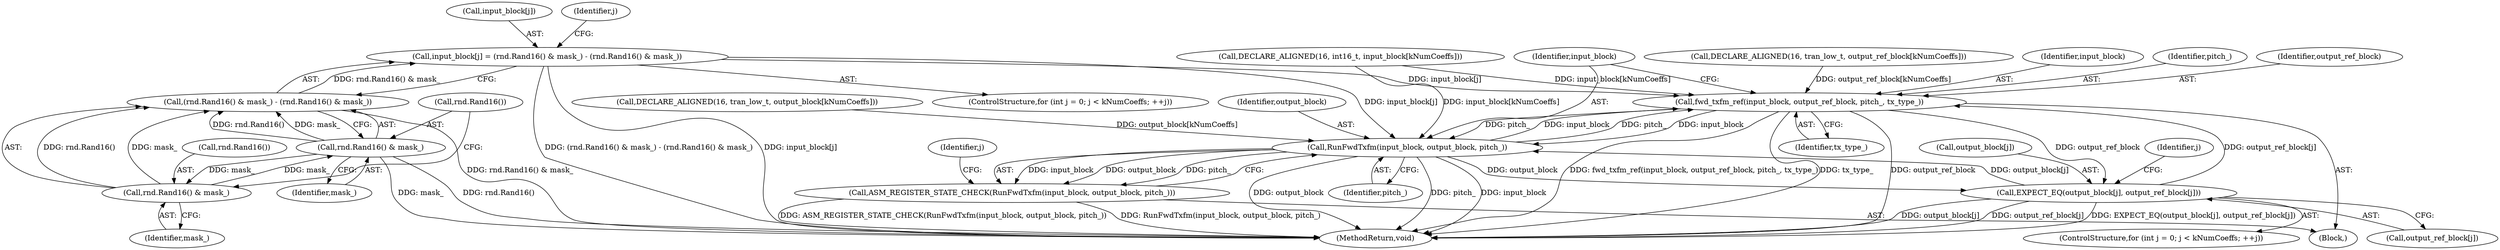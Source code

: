 digraph "0_Android_5a9753fca56f0eeb9f61e342b2fccffc364f9426_45@array" {
"1000147" [label="(Call,input_block[j] = (rnd.Rand16() & mask_) - (rnd.Rand16() & mask_))"];
"1000151" [label="(Call,(rnd.Rand16() & mask_) - (rnd.Rand16() & mask_))"];
"1000152" [label="(Call,rnd.Rand16() & mask_)"];
"1000155" [label="(Call,rnd.Rand16() & mask_)"];
"1000158" [label="(Call,fwd_txfm_ref(input_block, output_ref_block, pitch_, tx_type_))"];
"1000164" [label="(Call,RunFwdTxfm(input_block, output_block, pitch_))"];
"1000163" [label="(Call,ASM_REGISTER_STATE_CHECK(RunFwdTxfm(input_block, output_block, pitch_)))"];
"1000178" [label="(Call,EXPECT_EQ(output_block[j], output_ref_block[j]))"];
"1000108" [label="(Call,DECLARE_ALIGNED(16, int16_t, input_block[kNumCoeffs]))"];
"1000182" [label="(Call,output_ref_block[j])"];
"1000179" [label="(Call,output_block[j])"];
"1000163" [label="(Call,ASM_REGISTER_STATE_CHECK(RunFwdTxfm(input_block, output_block, pitch_)))"];
"1000151" [label="(Call,(rnd.Rand16() & mask_) - (rnd.Rand16() & mask_))"];
"1000157" [label="(Identifier,mask_)"];
"1000114" [label="(Call,DECLARE_ALIGNED(16, tran_low_t, output_ref_block[kNumCoeffs]))"];
"1000136" [label="(Block,)"];
"1000167" [label="(Identifier,pitch_)"];
"1000120" [label="(Call,DECLARE_ALIGNED(16, tran_low_t, output_block[kNumCoeffs]))"];
"1000166" [label="(Identifier,output_block)"];
"1000178" [label="(Call,EXPECT_EQ(output_block[j], output_ref_block[j]))"];
"1000147" [label="(Call,input_block[j] = (rnd.Rand16() & mask_) - (rnd.Rand16() & mask_))"];
"1000137" [label="(ControlStructure,for (int j = 0; j < kNumCoeffs; ++j))"];
"1000156" [label="(Call,rnd.Rand16())"];
"1000168" [label="(ControlStructure,for (int j = 0; j < kNumCoeffs; ++j))"];
"1000152" [label="(Call,rnd.Rand16() & mask_)"];
"1000159" [label="(Identifier,input_block)"];
"1000165" [label="(Identifier,input_block)"];
"1000161" [label="(Identifier,pitch_)"];
"1000158" [label="(Call,fwd_txfm_ref(input_block, output_ref_block, pitch_, tx_type_))"];
"1000185" [label="(MethodReturn,void)"];
"1000177" [label="(Identifier,j)"];
"1000148" [label="(Call,input_block[j])"];
"1000155" [label="(Call,rnd.Rand16() & mask_)"];
"1000171" [label="(Identifier,j)"];
"1000164" [label="(Call,RunFwdTxfm(input_block, output_block, pitch_))"];
"1000154" [label="(Identifier,mask_)"];
"1000162" [label="(Identifier,tx_type_)"];
"1000160" [label="(Identifier,output_ref_block)"];
"1000146" [label="(Identifier,j)"];
"1000153" [label="(Call,rnd.Rand16())"];
"1000147" -> "1000137"  [label="AST: "];
"1000147" -> "1000151"  [label="CFG: "];
"1000148" -> "1000147"  [label="AST: "];
"1000151" -> "1000147"  [label="AST: "];
"1000146" -> "1000147"  [label="CFG: "];
"1000147" -> "1000185"  [label="DDG: (rnd.Rand16() & mask_) - (rnd.Rand16() & mask_)"];
"1000147" -> "1000185"  [label="DDG: input_block[j]"];
"1000151" -> "1000147"  [label="DDG: rnd.Rand16() & mask_"];
"1000147" -> "1000158"  [label="DDG: input_block[j]"];
"1000147" -> "1000164"  [label="DDG: input_block[j]"];
"1000151" -> "1000155"  [label="CFG: "];
"1000152" -> "1000151"  [label="AST: "];
"1000155" -> "1000151"  [label="AST: "];
"1000151" -> "1000185"  [label="DDG: rnd.Rand16() & mask_"];
"1000152" -> "1000151"  [label="DDG: rnd.Rand16()"];
"1000152" -> "1000151"  [label="DDG: mask_"];
"1000155" -> "1000151"  [label="DDG: rnd.Rand16()"];
"1000155" -> "1000151"  [label="DDG: mask_"];
"1000152" -> "1000154"  [label="CFG: "];
"1000153" -> "1000152"  [label="AST: "];
"1000154" -> "1000152"  [label="AST: "];
"1000156" -> "1000152"  [label="CFG: "];
"1000155" -> "1000152"  [label="DDG: mask_"];
"1000152" -> "1000155"  [label="DDG: mask_"];
"1000155" -> "1000157"  [label="CFG: "];
"1000156" -> "1000155"  [label="AST: "];
"1000157" -> "1000155"  [label="AST: "];
"1000155" -> "1000185"  [label="DDG: mask_"];
"1000155" -> "1000185"  [label="DDG: rnd.Rand16()"];
"1000158" -> "1000136"  [label="AST: "];
"1000158" -> "1000162"  [label="CFG: "];
"1000159" -> "1000158"  [label="AST: "];
"1000160" -> "1000158"  [label="AST: "];
"1000161" -> "1000158"  [label="AST: "];
"1000162" -> "1000158"  [label="AST: "];
"1000165" -> "1000158"  [label="CFG: "];
"1000158" -> "1000185"  [label="DDG: output_ref_block"];
"1000158" -> "1000185"  [label="DDG: fwd_txfm_ref(input_block, output_ref_block, pitch_, tx_type_)"];
"1000158" -> "1000185"  [label="DDG: tx_type_"];
"1000108" -> "1000158"  [label="DDG: input_block[kNumCoeffs]"];
"1000164" -> "1000158"  [label="DDG: input_block"];
"1000164" -> "1000158"  [label="DDG: pitch_"];
"1000178" -> "1000158"  [label="DDG: output_ref_block[j]"];
"1000114" -> "1000158"  [label="DDG: output_ref_block[kNumCoeffs]"];
"1000158" -> "1000164"  [label="DDG: input_block"];
"1000158" -> "1000164"  [label="DDG: pitch_"];
"1000158" -> "1000178"  [label="DDG: output_ref_block"];
"1000164" -> "1000163"  [label="AST: "];
"1000164" -> "1000167"  [label="CFG: "];
"1000165" -> "1000164"  [label="AST: "];
"1000166" -> "1000164"  [label="AST: "];
"1000167" -> "1000164"  [label="AST: "];
"1000163" -> "1000164"  [label="CFG: "];
"1000164" -> "1000185"  [label="DDG: output_block"];
"1000164" -> "1000185"  [label="DDG: pitch_"];
"1000164" -> "1000185"  [label="DDG: input_block"];
"1000164" -> "1000163"  [label="DDG: input_block"];
"1000164" -> "1000163"  [label="DDG: output_block"];
"1000164" -> "1000163"  [label="DDG: pitch_"];
"1000108" -> "1000164"  [label="DDG: input_block[kNumCoeffs]"];
"1000178" -> "1000164"  [label="DDG: output_block[j]"];
"1000120" -> "1000164"  [label="DDG: output_block[kNumCoeffs]"];
"1000164" -> "1000178"  [label="DDG: output_block"];
"1000163" -> "1000136"  [label="AST: "];
"1000171" -> "1000163"  [label="CFG: "];
"1000163" -> "1000185"  [label="DDG: RunFwdTxfm(input_block, output_block, pitch_)"];
"1000163" -> "1000185"  [label="DDG: ASM_REGISTER_STATE_CHECK(RunFwdTxfm(input_block, output_block, pitch_))"];
"1000178" -> "1000168"  [label="AST: "];
"1000178" -> "1000182"  [label="CFG: "];
"1000179" -> "1000178"  [label="AST: "];
"1000182" -> "1000178"  [label="AST: "];
"1000177" -> "1000178"  [label="CFG: "];
"1000178" -> "1000185"  [label="DDG: output_block[j]"];
"1000178" -> "1000185"  [label="DDG: output_ref_block[j]"];
"1000178" -> "1000185"  [label="DDG: EXPECT_EQ(output_block[j], output_ref_block[j])"];
}
